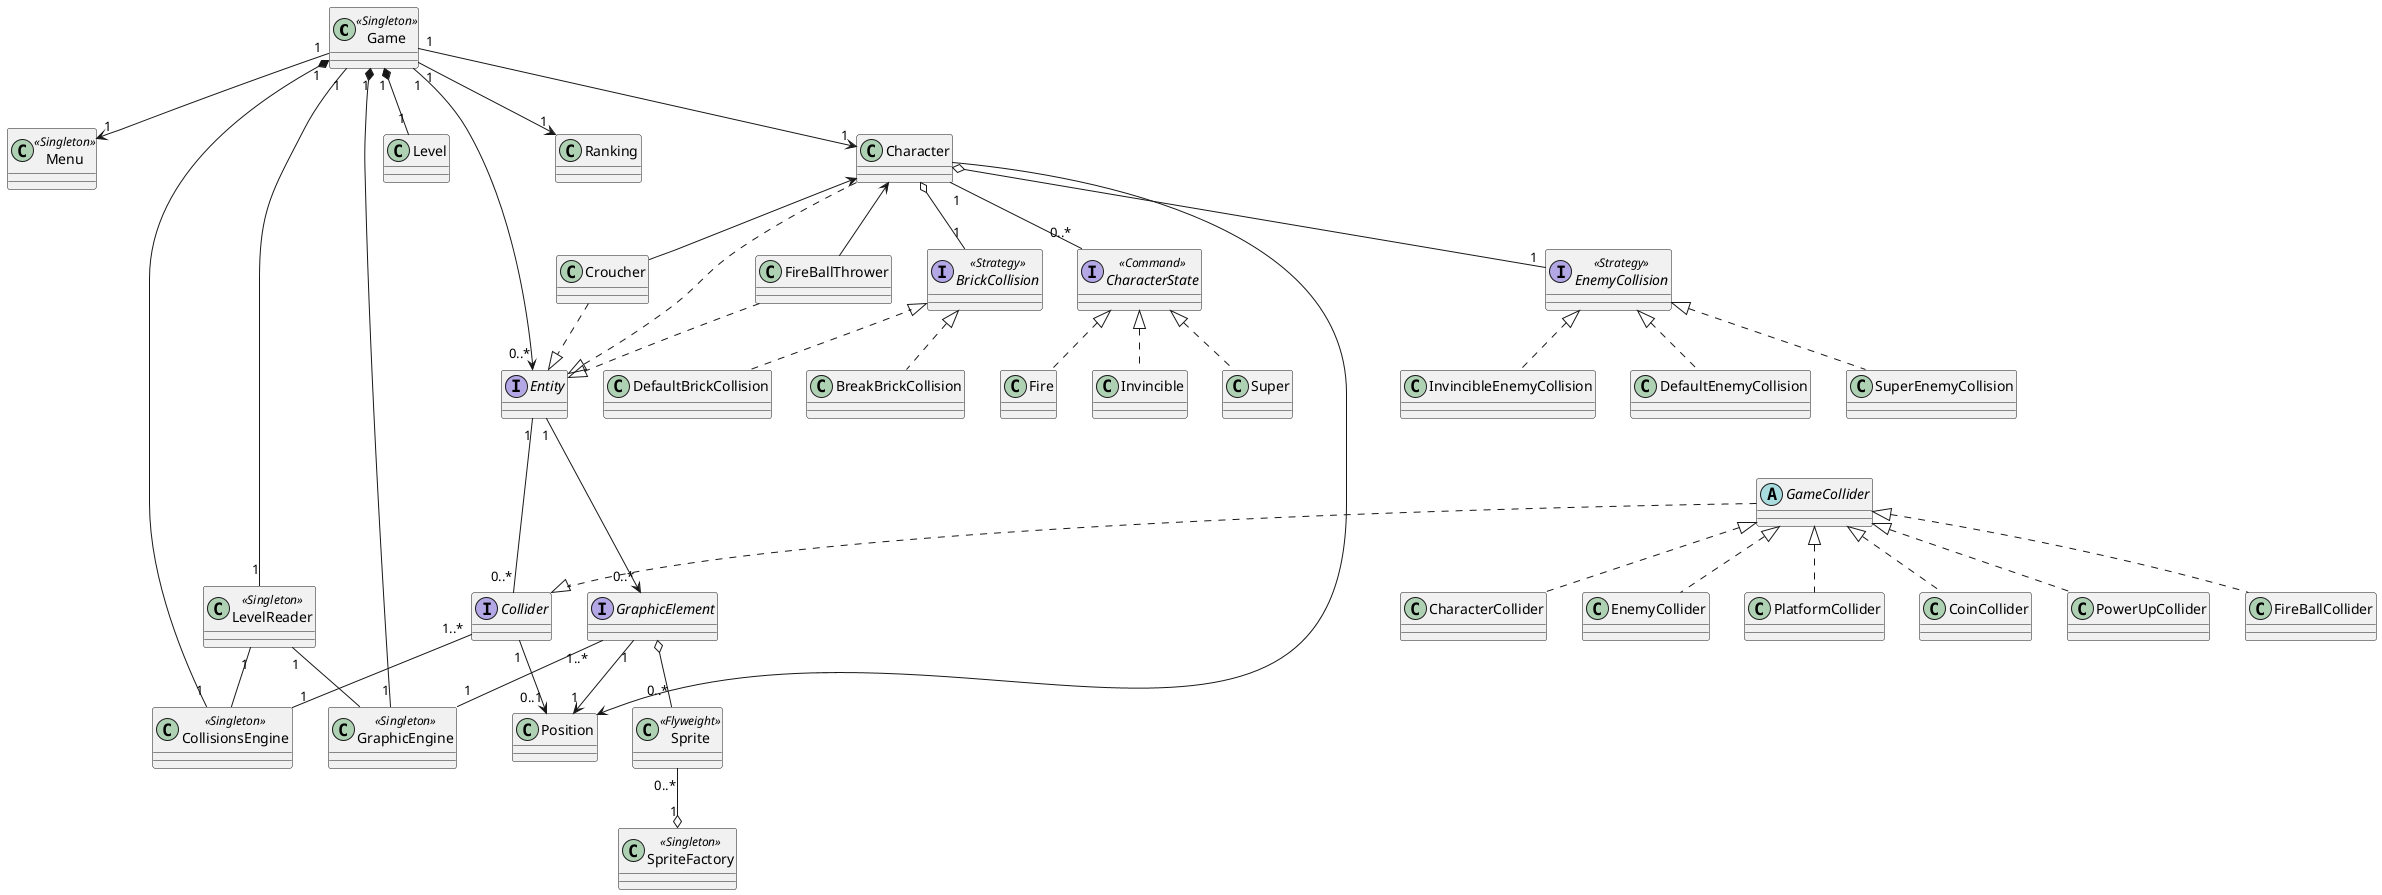 @startuml
' # JUEGO #
'
class Game <<Singleton>>
class Menu <<Singleton>>
class CollisionsEngine <<Singleton>>
class GraphicEngine <<Singleton>>
class LevelReader <<Singleton>>
Game "1" --> "1" Menu
Game "1" *-- "1" Level
Game "1" --> "1" Character
Game "1" *-- "1" GraphicEngine
Game "1" *-- "1" CollisionsEngine
Game "1" --> "1" Ranking
Game "1" -- "1" LevelReader
Game "1" --> "0..*" Entity
LevelReader "1" -- CollisionsEngine
LevelReader "1" -- GraphicEngine

' # ENTIDAD #
'
interface Entity
Entity "1" ---> "0..*" GraphicElement
Entity "1" --- "0..*" Collider

' # GRAFICA #
'
interface GraphicElement
class SpriteFactory <<Singleton>>
class Sprite <<Flyweight>>
Sprite "0..*" --o "1" SpriteFactory
GraphicElement o-- "0..*" Sprite
GraphicElement "1..*" -- "1" GraphicEngine
GraphicElement "1" --> "1" Position

' # COLLISIONS #
'
interface Collider
abstract class GameCollider
Collider "1" --> "0..1" Position
Collider "1..*" -- "1" CollisionsEngine
GameCollider ..|> Collider
CharacterCollider .u.|> GameCollider
EnemyCollider .u.|> GameCollider
PlatformCollider .u.|> GameCollider
CoinCollider .u.|> GameCollider
PowerUpCollider .u.|> GameCollider
FireBallCollider .u.|> GameCollider

' # PERSONAJE #
'
interface CharacterState <<Command>>
class Character
Character ...|> Entity
Character "1" -- "0..*" CharacterState
Super .u.|> CharacterState
Fire .u.|> CharacterState
Invincible .u.|> CharacterState
interface EnemyCollision <<Strategy>>
interface BrickCollision <<Strategy>>
class FireBallThrower
class Croucher
FireBallThrower ..|> Entity
Croucher ..|> Entity
Character <-- FireBallThrower
Character <-- Croucher
DefaultBrickCollision .u.|> BrickCollision
BreakBrickCollision .u.|> BrickCollision
DefaultEnemyCollision .u.|> EnemyCollision
SuperEnemyCollision .u.|> EnemyCollision
InvincibleEnemyCollision .u.|> EnemyCollision
Character o-d- "1" EnemyCollision
Character o-d- "1" BrickCollision
Character --> Position

newpage

' # NIVEL #
'
interface Platform
interface Enemy
interface PowerUp
class Coin
Platform ...u.|> Entity
Enemy ..u.|> Entity
PowerUp ..u.|> Entity
Coin .u.|> Entity

' # ENEMIGOS #
'

Goomba .u.|> Enemy
KoopaTroopa .u.|> Enemy
KoopaTroopa "1" o-- "1" Shell
PiranhaPlant .u.|> Enemy
Lakitu .u.|> Enemy
Spiny .u.|> Enemy
BuzzyBeattle .u.|> Enemy
Pipe --> "0..1" PiranhaPlant

' # PLATAFORMAS #
'
Void .u.|> Platform
SolidBlock .u.|> Platform
SolidBrick -u-|> SolidBlock
QuestionBlock -u-|> SolidBlock
Pipe .u.|> Platform

' # POWERUPS #
'
SuperMushroom .u.|> PowerUp
FireFlower .u.|> PowerUp
Star .u.|> PowerUp
GreenMushroom .u.|> PowerUp

' # PROYECTIL #
'
interface Proyectile
Proyectile .u.|> Entity
FireBall .u.|> Proyectile
Star .u.|> Proyectile

' # MOVABLE #
interface Movable
Enemy .u.|> Movable
GreenMushroom .u.|> Movable
SuperMushroom .u.|> Movable

' # FORMATTING #
'
@enduml
